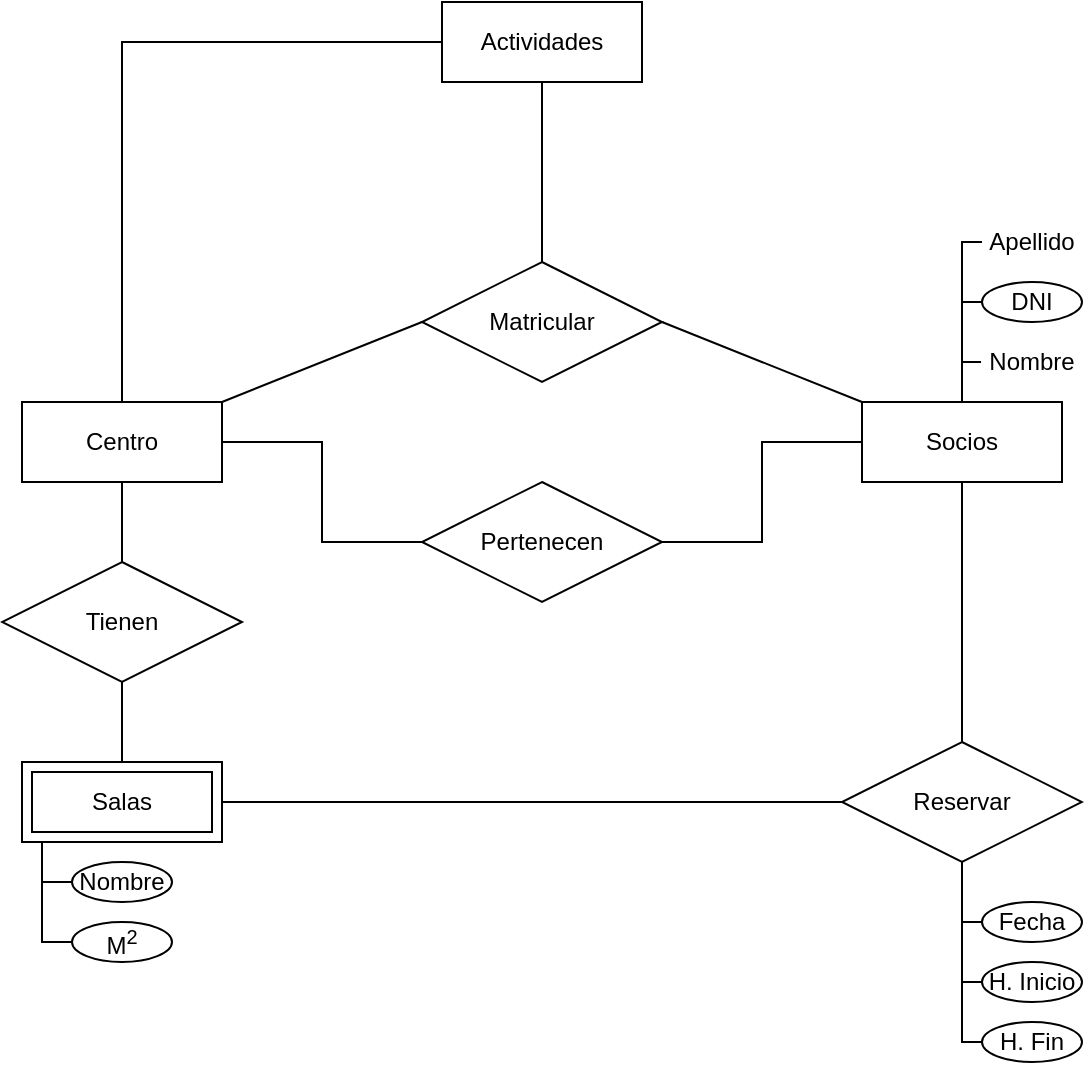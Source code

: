 <mxfile>
    <diagram id="brCURlDWgwHf-AVbuQzP" name="Page-1">
        <mxGraphModel dx="682" dy="562" grid="1" gridSize="10" guides="1" tooltips="1" connect="1" arrows="1" fold="1" page="1" pageScale="1" pageWidth="827" pageHeight="1169" math="0" shadow="0">
            <root>
                <mxCell id="0"/>
                <mxCell id="1" parent="0"/>
                <mxCell id="23" value="" style="edgeStyle=orthogonalEdgeStyle;rounded=0;orthogonalLoop=1;jettySize=auto;html=1;endArrow=none;entryX=0;entryY=0.5;entryDx=0;entryDy=0;exitX=1;exitY=0.5;exitDx=0;exitDy=0;" edge="1" parent="1" source="3" target="22">
                    <mxGeometry relative="1" as="geometry"/>
                </mxCell>
                <mxCell id="59" style="edgeStyle=orthogonalEdgeStyle;rounded=0;orthogonalLoop=1;jettySize=auto;html=1;exitX=0.5;exitY=0;exitDx=0;exitDy=0;entryX=0;entryY=0.5;entryDx=0;entryDy=0;endArrow=none;" edge="1" parent="1" source="3" target="8">
                    <mxGeometry relative="1" as="geometry"/>
                </mxCell>
                <mxCell id="3" value="Centro" style="whiteSpace=wrap;html=1;align=center;" vertex="1" parent="1">
                    <mxGeometry x="40" y="220" width="100" height="40" as="geometry"/>
                </mxCell>
                <mxCell id="54" value="" style="edgeStyle=orthogonalEdgeStyle;rounded=0;orthogonalLoop=1;jettySize=auto;html=1;endArrow=none;entryX=0;entryY=0.5;entryDx=0;entryDy=0;" edge="1" parent="1" source="6" target="53">
                    <mxGeometry relative="1" as="geometry">
                        <Array as="points">
                            <mxPoint x="510" y="200"/>
                        </Array>
                    </mxGeometry>
                </mxCell>
                <mxCell id="6" value="Socios" style="whiteSpace=wrap;html=1;align=center;" vertex="1" parent="1">
                    <mxGeometry x="460" y="220" width="100" height="40" as="geometry"/>
                </mxCell>
                <mxCell id="7" value="" style="endArrow=none;html=1;rounded=0;exitX=1;exitY=0.5;exitDx=0;exitDy=0;entryX=0;entryY=0;entryDx=0;entryDy=0;" edge="1" parent="1" source="12" target="6">
                    <mxGeometry relative="1" as="geometry">
                        <mxPoint x="360" y="170.0" as="sourcePoint"/>
                        <mxPoint x="440" y="219" as="targetPoint"/>
                    </mxGeometry>
                </mxCell>
                <mxCell id="8" value="Actividades" style="whiteSpace=wrap;html=1;align=center;" vertex="1" parent="1">
                    <mxGeometry x="250" y="20" width="100" height="40" as="geometry"/>
                </mxCell>
                <mxCell id="9" value="" style="endArrow=none;html=1;rounded=0;entryX=0.5;entryY=0;entryDx=0;entryDy=0;exitX=0.5;exitY=1;exitDx=0;exitDy=0;" edge="1" parent="1" source="8" target="12">
                    <mxGeometry relative="1" as="geometry">
                        <mxPoint x="310" y="70" as="sourcePoint"/>
                        <mxPoint x="300" y="140.0" as="targetPoint"/>
                    </mxGeometry>
                </mxCell>
                <mxCell id="42" style="edgeStyle=orthogonalEdgeStyle;rounded=0;orthogonalLoop=1;jettySize=auto;html=1;exitX=0.25;exitY=1;exitDx=0;exitDy=0;entryX=0;entryY=0.5;entryDx=0;entryDy=0;endArrow=none;" edge="1" parent="1" source="10" target="38">
                    <mxGeometry relative="1" as="geometry">
                        <Array as="points">
                            <mxPoint x="50" y="440"/>
                            <mxPoint x="50" y="460"/>
                        </Array>
                    </mxGeometry>
                </mxCell>
                <mxCell id="10" value="Salas" style="shape=ext;margin=3;double=1;whiteSpace=wrap;html=1;align=center;" vertex="1" parent="1">
                    <mxGeometry x="40" y="400" width="100" height="40" as="geometry"/>
                </mxCell>
                <mxCell id="21" value="" style="rounded=0;orthogonalLoop=1;jettySize=auto;html=1;endArrow=none;entryX=1;entryY=0;entryDx=0;entryDy=0;exitX=0;exitY=0.5;exitDx=0;exitDy=0;" edge="1" parent="1" source="12" target="3">
                    <mxGeometry relative="1" as="geometry">
                        <mxPoint x="160.0" y="170.0" as="targetPoint"/>
                    </mxGeometry>
                </mxCell>
                <mxCell id="12" value="Matricular" style="shape=rhombus;perimeter=rhombusPerimeter;whiteSpace=wrap;html=1;align=center;" vertex="1" parent="1">
                    <mxGeometry x="240" y="150" width="120" height="60" as="geometry"/>
                </mxCell>
                <mxCell id="13" value="Tienen" style="shape=rhombus;perimeter=rhombusPerimeter;whiteSpace=wrap;html=1;align=center;" vertex="1" parent="1">
                    <mxGeometry x="30" y="300" width="120" height="60" as="geometry"/>
                </mxCell>
                <mxCell id="15" value="" style="endArrow=none;html=1;rounded=0;entryX=0.5;entryY=1;entryDx=0;entryDy=0;exitX=0.5;exitY=0;exitDx=0;exitDy=0;" edge="1" parent="1" source="13" target="3">
                    <mxGeometry relative="1" as="geometry">
                        <mxPoint x="90" y="290" as="sourcePoint"/>
                        <mxPoint x="230" y="370" as="targetPoint"/>
                    </mxGeometry>
                </mxCell>
                <mxCell id="16" value="" style="endArrow=none;html=1;rounded=0;exitX=0.5;exitY=1;exitDx=0;exitDy=0;entryX=0.5;entryY=0;entryDx=0;entryDy=0;" edge="1" parent="1" source="13" target="10">
                    <mxGeometry relative="1" as="geometry">
                        <mxPoint x="70" y="370" as="sourcePoint"/>
                        <mxPoint x="230" y="370" as="targetPoint"/>
                    </mxGeometry>
                </mxCell>
                <mxCell id="47" style="edgeStyle=orthogonalEdgeStyle;rounded=0;orthogonalLoop=1;jettySize=auto;html=1;exitX=0.5;exitY=1;exitDx=0;exitDy=0;entryX=0;entryY=0.5;entryDx=0;entryDy=0;endArrow=none;" edge="1" parent="1" source="17" target="46">
                    <mxGeometry relative="1" as="geometry">
                        <Array as="points">
                            <mxPoint x="510" y="480"/>
                        </Array>
                    </mxGeometry>
                </mxCell>
                <mxCell id="17" value="Reservar" style="shape=rhombus;perimeter=rhombusPerimeter;whiteSpace=wrap;html=1;align=center;" vertex="1" parent="1">
                    <mxGeometry x="450" y="390" width="120" height="60" as="geometry"/>
                </mxCell>
                <mxCell id="18" value="" style="endArrow=none;html=1;rounded=0;entryX=0;entryY=0.5;entryDx=0;entryDy=0;exitX=1;exitY=0.5;exitDx=0;exitDy=0;" edge="1" parent="1" source="10" target="17">
                    <mxGeometry relative="1" as="geometry">
                        <mxPoint x="130" y="310" as="sourcePoint"/>
                        <mxPoint x="290" y="310" as="targetPoint"/>
                    </mxGeometry>
                </mxCell>
                <mxCell id="19" value="" style="endArrow=none;html=1;rounded=0;entryX=0.5;entryY=1;entryDx=0;entryDy=0;exitX=0.5;exitY=0;exitDx=0;exitDy=0;" edge="1" parent="1" source="17" target="6">
                    <mxGeometry relative="1" as="geometry">
                        <mxPoint x="130" y="310" as="sourcePoint"/>
                        <mxPoint x="290" y="310" as="targetPoint"/>
                    </mxGeometry>
                </mxCell>
                <mxCell id="24" value="" style="edgeStyle=orthogonalEdgeStyle;rounded=0;orthogonalLoop=1;jettySize=auto;html=1;endArrow=none;" edge="1" parent="1" source="22" target="6">
                    <mxGeometry relative="1" as="geometry"/>
                </mxCell>
                <mxCell id="22" value="Pertenecen" style="shape=rhombus;perimeter=rhombusPerimeter;whiteSpace=wrap;html=1;align=center;" vertex="1" parent="1">
                    <mxGeometry x="240" y="260" width="120" height="60" as="geometry"/>
                </mxCell>
                <mxCell id="38" value="Nombre" style="ellipse;whiteSpace=wrap;html=1;align=center;" vertex="1" parent="1">
                    <mxGeometry x="65" y="450" width="50" height="20" as="geometry"/>
                </mxCell>
                <mxCell id="43" value="M&lt;sup&gt;2&lt;/sup&gt;" style="ellipse;whiteSpace=wrap;html=1;align=center;" vertex="1" parent="1">
                    <mxGeometry x="65" y="480" width="50" height="20" as="geometry"/>
                </mxCell>
                <mxCell id="45" style="edgeStyle=orthogonalEdgeStyle;rounded=0;orthogonalLoop=1;jettySize=auto;html=1;exitX=0.25;exitY=1;exitDx=0;exitDy=0;entryX=0;entryY=0.5;entryDx=0;entryDy=0;endArrow=none;" edge="1" parent="1" source="10">
                    <mxGeometry relative="1" as="geometry">
                        <mxPoint x="65" y="470" as="sourcePoint"/>
                        <mxPoint x="65" y="490" as="targetPoint"/>
                        <Array as="points">
                            <mxPoint x="50" y="440"/>
                            <mxPoint x="50" y="490"/>
                        </Array>
                    </mxGeometry>
                </mxCell>
                <mxCell id="46" value="Fecha" style="ellipse;whiteSpace=wrap;html=1;align=center;" vertex="1" parent="1">
                    <mxGeometry x="520" y="470" width="50" height="20" as="geometry"/>
                </mxCell>
                <mxCell id="48" value="H. Inicio" style="ellipse;whiteSpace=wrap;html=1;align=center;" vertex="1" parent="1">
                    <mxGeometry x="520" y="500" width="50" height="20" as="geometry"/>
                </mxCell>
                <mxCell id="49" style="edgeStyle=orthogonalEdgeStyle;rounded=0;orthogonalLoop=1;jettySize=auto;html=1;exitX=0.5;exitY=1;exitDx=0;exitDy=0;entryX=0;entryY=0.5;entryDx=0;entryDy=0;endArrow=none;" edge="1" parent="1" source="17">
                    <mxGeometry relative="1" as="geometry">
                        <mxPoint x="510" y="480" as="sourcePoint"/>
                        <mxPoint x="520" y="510" as="targetPoint"/>
                        <Array as="points">
                            <mxPoint x="510" y="510"/>
                        </Array>
                    </mxGeometry>
                </mxCell>
                <mxCell id="51" value="H. Fin" style="ellipse;whiteSpace=wrap;html=1;align=center;" vertex="1" parent="1">
                    <mxGeometry x="520" y="530" width="50" height="20" as="geometry"/>
                </mxCell>
                <mxCell id="52" style="edgeStyle=orthogonalEdgeStyle;rounded=0;orthogonalLoop=1;jettySize=auto;html=1;exitX=0.5;exitY=1;exitDx=0;exitDy=0;entryX=0;entryY=0.5;entryDx=0;entryDy=0;endArrow=none;" edge="1" parent="1" source="17">
                    <mxGeometry relative="1" as="geometry">
                        <mxPoint x="510" y="480" as="sourcePoint"/>
                        <mxPoint x="520" y="540" as="targetPoint"/>
                        <Array as="points">
                            <mxPoint x="510" y="540"/>
                        </Array>
                    </mxGeometry>
                </mxCell>
                <mxCell id="53" value="Nombre" style="ellipse;whiteSpace=wrap;html=1;align=center;strokeColor=#FFFFFF;" vertex="1" parent="1">
                    <mxGeometry x="520" y="190" width="50" height="20" as="geometry"/>
                </mxCell>
                <mxCell id="55" value="DNI" style="ellipse;whiteSpace=wrap;html=1;align=center;strokeColor=#000000;" vertex="1" parent="1">
                    <mxGeometry x="520" y="160" width="50" height="20" as="geometry"/>
                </mxCell>
                <mxCell id="56" value="" style="edgeStyle=orthogonalEdgeStyle;rounded=0;orthogonalLoop=1;jettySize=auto;html=1;endArrow=none;entryX=0;entryY=0.5;entryDx=0;entryDy=0;exitX=0.5;exitY=0;exitDx=0;exitDy=0;" edge="1" parent="1" source="6" target="55">
                    <mxGeometry relative="1" as="geometry">
                        <mxPoint x="505.019" y="180" as="sourcePoint"/>
                        <mxPoint x="514.99" y="160" as="targetPoint"/>
                        <Array as="points">
                            <mxPoint x="510" y="170"/>
                        </Array>
                    </mxGeometry>
                </mxCell>
                <mxCell id="57" value="Apellido" style="ellipse;whiteSpace=wrap;html=1;align=center;strokeColor=#FFFFFF;" vertex="1" parent="1">
                    <mxGeometry x="520" y="130" width="50" height="20" as="geometry"/>
                </mxCell>
                <mxCell id="58" value="" style="edgeStyle=orthogonalEdgeStyle;rounded=0;orthogonalLoop=1;jettySize=auto;html=1;endArrow=none;exitX=0.5;exitY=0;exitDx=0;exitDy=0;entryX=0;entryY=0.5;entryDx=0;entryDy=0;" edge="1" parent="1" source="6" target="57">
                    <mxGeometry relative="1" as="geometry">
                        <mxPoint x="480" y="180" as="sourcePoint"/>
                        <mxPoint x="494" y="130" as="targetPoint"/>
                        <Array as="points">
                            <mxPoint x="510" y="140"/>
                        </Array>
                    </mxGeometry>
                </mxCell>
            </root>
        </mxGraphModel>
    </diagram>
</mxfile>